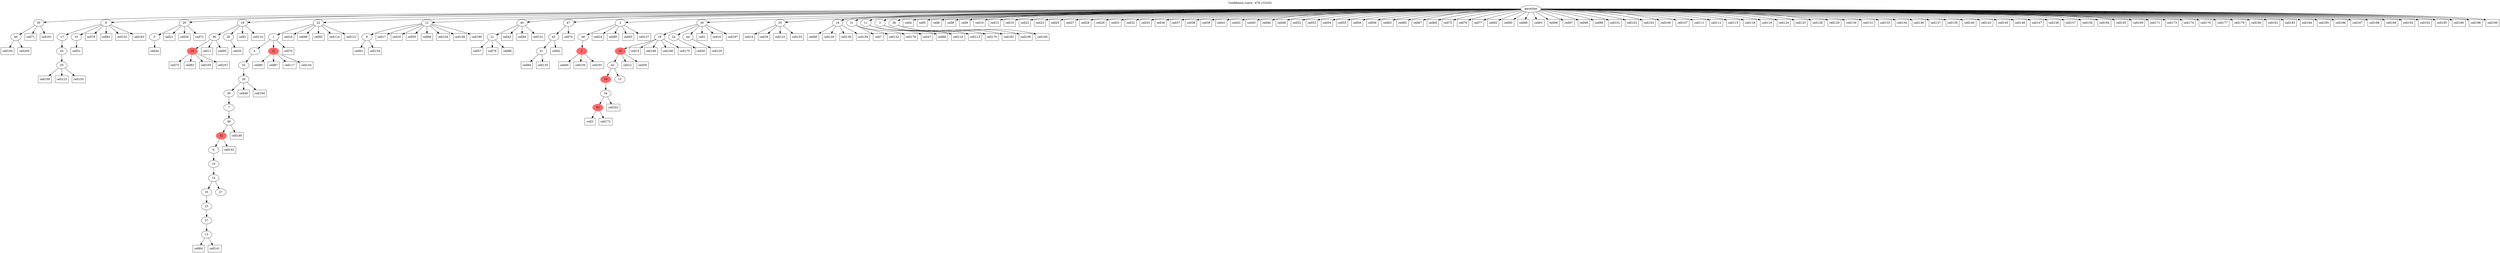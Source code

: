 digraph g {
	"56" -> "57";
	"57" [label="46"];
	"52" -> "53";
	"53" [label="20"];
	"51" -> "52";
	"52" [label="45"];
	"50" -> "51";
	"51" [label="17"];
	"50" -> "54";
	"54" [label="33"];
	"48" -> "49";
	"49" [label="5"];
	"45" -> "46";
	"46" [color=indianred1, style=filled, label="19"];
	"44" -> "45";
	"45" [label="36"];
	"44" -> "47";
	"47" [label="26"];
	"39" -> "40";
	"40" [label="13"];
	"38" -> "39";
	"39" [label="37"];
	"37" -> "38";
	"38" [label="23"];
	"36" -> "37";
	"37" [label="35"];
	"36" -> "41";
	"41" [label="27"];
	"35" -> "36";
	"36" [label="14"];
	"34" -> "35";
	"35" [label="10"];
	"33" -> "34";
	"34" [label="6"];
	"32" -> "33";
	"33" [color=indianred1, style=filled, label="32"];
	"31" -> "32";
	"32" [label="49"];
	"30" -> "31";
	"31" [label="7"];
	"29" -> "30";
	"30" [label="39"];
	"28" -> "29";
	"29" [label="28"];
	"27" -> "28";
	"28" [label="32"];
	"26" -> "27";
	"27" [label="4"];
	"26" -> "42";
	"42" [color=indianred1, style=filled, label="22"];
	"25" -> "26";
	"26" [label="1"];
	"21" -> "22";
	"22" [label="9"];
	"18" -> "19";
	"19" [label="21"];
	"16" -> "17";
	"17" [label="41"];
	"15" -> "16";
	"16" [label="43"];
	"13" -> "14";
	"14" [color=indianred1, style=filled, label="2"];
	"12" -> "13";
	"13" [label="48"];
	"6" -> "7";
	"7" [color=indianred1, style=filled, label="42"];
	"5" -> "6";
	"6" [label="34"];
	"4" -> "5";
	"5" [color=indianred1, style=filled, label="18"];
	"4" -> "8";
	"8" [label="15"];
	"3" -> "4";
	"4" [label="42"];
	"2" -> "3";
	"3" [color=indianred1, style=filled, label="30"];
	"1" -> "2";
	"2" [label="18"];
	"1" -> "9";
	"9" [label="24"];
	"1" -> "10";
	"10" [label="44"];
	"0" -> "1";
	"1" [label="30"];
	"0" -> "11";
	"11" [label="25"];
	"0" -> "12";
	"12" [label="2"];
	"0" -> "15";
	"15" [label="47"];
	"0" -> "18";
	"18" [label="40"];
	"0" -> "20";
	"20" [label="16"];
	"0" -> "21";
	"21" [label="12"];
	"0" -> "23";
	"23" [label="31"];
	"0" -> "24";
	"24" [label="11"];
	"0" -> "25";
	"25" [label="22"];
	"0" -> "43";
	"43" [label="3"];
	"0" -> "44";
	"44" [label="19"];
	"0" -> "48";
	"48" [label="29"];
	"0" -> "50";
	"50" [label="8"];
	"0" -> "55";
	"55" [label="38"];
	"0" -> "56";
	"56" [label="50"];
	"0" [label="germline"];
	"1" -> "cell1";
	"cell1" [shape=box];
	"44" -> "cell2";
	"cell2" [shape=box];
	"7" -> "cell3";
	"cell3" [shape=box];
	"0" -> "cell4";
	"cell4" [shape=box];
	"0" -> "cell5";
	"cell5" [shape=box];
	"0" -> "cell6";
	"cell6" [shape=box];
	"23" -> "cell7";
	"cell7" [shape=box];
	"0" -> "cell8";
	"cell8" [shape=box];
	"0" -> "cell9";
	"cell9" [shape=box];
	"0" -> "cell10";
	"cell10" [shape=box];
	"45" -> "cell11";
	"cell11" [shape=box];
	"3" -> "cell12";
	"cell12" [shape=box];
	"0" -> "cell13";
	"cell13" [shape=box];
	"11" -> "cell14";
	"cell14" [shape=box];
	"2" -> "cell15";
	"cell15" [shape=box];
	"1" -> "cell16";
	"cell16" [shape=box];
	"21" -> "cell17";
	"cell17" [shape=box];
	"25" -> "cell18";
	"cell18" [shape=box];
	"0" -> "cell19";
	"cell19" [shape=box];
	"21" -> "cell20";
	"cell20" [shape=box];
	"48" -> "cell21";
	"cell21" [shape=box];
	"0" -> "cell22";
	"cell22" [shape=box];
	"0" -> "cell23";
	"cell23" [shape=box];
	"12" -> "cell24";
	"cell24" [shape=box];
	"0" -> "cell25";
	"cell25" [shape=box];
	"48" -> "cell26";
	"cell26" [shape=box];
	"0" -> "cell27";
	"cell27" [shape=box];
	"0" -> "cell28";
	"cell28" [shape=box];
	"0" -> "cell29";
	"cell29" [shape=box];
	"9" -> "cell30";
	"cell30" [shape=box];
	"0" -> "cell31";
	"cell31" [shape=box];
	"0" -> "cell32";
	"cell32" [shape=box];
	"0" -> "cell33";
	"cell33" [shape=box];
	"11" -> "cell34";
	"cell34" [shape=box];
	"47" -> "cell35";
	"cell35" [shape=box];
	"0" -> "cell36";
	"cell36" [shape=box];
	"0" -> "cell37";
	"cell37" [shape=box];
	"0" -> "cell38";
	"cell38" [shape=box];
	"0" -> "cell39";
	"cell39" [shape=box];
	"14" -> "cell40";
	"cell40" [shape=box];
	"0" -> "cell41";
	"cell41" [shape=box];
	"18" -> "cell42";
	"cell42" [shape=box];
	"0" -> "cell43";
	"cell43" [shape=box];
	"49" -> "cell44";
	"cell44" [shape=box];
	"0" -> "cell45";
	"cell45" [shape=box];
	"0" -> "cell46";
	"cell46" [shape=box];
	"24" -> "cell47";
	"cell47" [shape=box];
	"0" -> "cell48";
	"cell48" [shape=box];
	"29" -> "cell49";
	"cell49" [shape=box];
	"21" -> "cell50";
	"cell50" [shape=box];
	"54" -> "cell51";
	"cell51" [shape=box];
	"0" -> "cell52";
	"cell52" [shape=box];
	"0" -> "cell53";
	"cell53" [shape=box];
	"0" -> "cell54";
	"cell54" [shape=box];
	"0" -> "cell55";
	"cell55" [shape=box];
	"0" -> "cell56";
	"cell56" [shape=box];
	"19" -> "cell57";
	"cell57" [shape=box];
	"0" -> "cell58";
	"cell58" [shape=box];
	"3" -> "cell59";
	"cell59" [shape=box];
	"20" -> "cell60";
	"cell60" [shape=box];
	"22" -> "cell61";
	"cell61" [shape=box];
	"16" -> "cell62";
	"cell62" [shape=box];
	"0" -> "cell63";
	"cell63" [shape=box];
	"40" -> "cell64";
	"cell64" [shape=box];
	"0" -> "cell65";
	"cell65" [shape=box];
	"24" -> "cell66";
	"cell66" [shape=box];
	"0" -> "cell67";
	"cell67" [shape=box];
	"21" -> "cell68";
	"cell68" [shape=box];
	"0" -> "cell69";
	"cell69" [shape=box];
	"26" -> "cell70";
	"cell70" [shape=box];
	"56" -> "cell71";
	"cell71" [shape=box];
	"48" -> "cell72";
	"cell72" [shape=box];
	"46" -> "cell73";
	"cell73" [shape=box];
	"15" -> "cell74";
	"cell74" [shape=box];
	"0" -> "cell75";
	"cell75" [shape=box];
	"0" -> "cell76";
	"cell76" [shape=box];
	"0" -> "cell77";
	"cell77" [shape=box];
	"50" -> "cell78";
	"cell78" [shape=box];
	"19" -> "cell79";
	"cell79" [shape=box];
	"42" -> "cell80";
	"cell80" [shape=box];
	"50" -> "cell81";
	"cell81" [shape=box];
	"0" -> "cell82";
	"cell82" [shape=box];
	"46" -> "cell83";
	"cell83" [shape=box];
	"17" -> "cell84";
	"cell84" [shape=box];
	"0" -> "cell85";
	"cell85" [shape=box];
	"25" -> "cell86";
	"cell86" [shape=box];
	"42" -> "cell87";
	"cell87" [shape=box];
	"19" -> "cell88";
	"cell88" [shape=box];
	"0" -> "cell89";
	"cell89" [shape=box];
	"12" -> "cell90";
	"cell90" [shape=box];
	"0" -> "cell91";
	"cell91" [shape=box];
	"25" -> "cell92";
	"cell92" [shape=box];
	"12" -> "cell93";
	"cell93" [shape=box];
	"18" -> "cell94";
	"cell94" [shape=box];
	"45" -> "cell95";
	"cell95" [shape=box];
	"0" -> "cell96";
	"cell96" [shape=box];
	"0" -> "cell97";
	"cell97" [shape=box];
	"0" -> "cell98";
	"cell98" [shape=box];
	"0" -> "cell99";
	"cell99" [shape=box];
	"53" -> "cell100";
	"cell100" [shape=box];
	"0" -> "cell101";
	"cell101" [shape=box];
	"0" -> "cell102";
	"cell102" [shape=box];
	"0" -> "cell103";
	"cell103" [shape=box];
	"21" -> "cell104";
	"cell104" [shape=box];
	"46" -> "cell105";
	"cell105" [shape=box];
	"0" -> "cell106";
	"cell106" [shape=box];
	"0" -> "cell107";
	"cell107" [shape=box];
	"55" -> "cell108";
	"cell108" [shape=box];
	"57" -> "cell109";
	"cell109" [shape=box];
	"44" -> "cell110";
	"cell110" [shape=box];
	"0" -> "cell111";
	"cell111" [shape=box];
	"0" -> "cell112";
	"cell112" [shape=box];
	"43" -> "cell113";
	"cell113" [shape=box];
	"25" -> "cell114";
	"cell114" [shape=box];
	"0" -> "cell115";
	"cell115" [shape=box];
	"24" -> "cell116";
	"cell116" [shape=box];
	"42" -> "cell117";
	"cell117" [shape=box];
	"0" -> "cell118";
	"cell118" [shape=box];
	"0" -> "cell119";
	"cell119" [shape=box];
	"10" -> "cell120";
	"cell120" [shape=box];
	"25" -> "cell121";
	"cell121" [shape=box];
	"11" -> "cell122";
	"cell122" [shape=box];
	"53" -> "cell123";
	"cell123" [shape=box];
	"0" -> "cell124";
	"cell124" [shape=box];
	"0" -> "cell125";
	"cell125" [shape=box];
	"20" -> "cell126";
	"cell126" [shape=box];
	"12" -> "cell127";
	"cell127" [shape=box];
	"0" -> "cell128";
	"cell128" [shape=box];
	"0" -> "cell129";
	"cell129" [shape=box];
	"0" -> "cell130";
	"cell130" [shape=box];
	"0" -> "cell131";
	"cell131" [shape=box];
	"23" -> "cell132";
	"cell132" [shape=box];
	"0" -> "cell133";
	"cell133" [shape=box];
	"0" -> "cell134";
	"cell134" [shape=box];
	"17" -> "cell135";
	"cell135" [shape=box];
	"0" -> "cell136";
	"cell136" [shape=box];
	"0" -> "cell137";
	"cell137" [shape=box];
	"20" -> "cell138";
	"cell138" [shape=box];
	"0" -> "cell139";
	"cell139" [shape=box];
	"0" -> "cell140";
	"cell140" [shape=box];
	"40" -> "cell141";
	"cell141" [shape=box];
	"33" -> "cell142";
	"cell142" [shape=box];
	"0" -> "cell143";
	"cell143" [shape=box];
	"42" -> "cell144";
	"cell144" [shape=box];
	"0" -> "cell145";
	"cell145" [shape=box];
	"0" -> "cell146";
	"cell146" [shape=box];
	"0" -> "cell147";
	"cell147" [shape=box];
	"32" -> "cell148";
	"cell148" [shape=box];
	"21" -> "cell149";
	"cell149" [shape=box];
	"14" -> "cell150";
	"cell150" [shape=box];
	"18" -> "cell151";
	"cell151" [shape=box];
	"50" -> "cell152";
	"cell152" [shape=box];
	"11" -> "cell153";
	"cell153" [shape=box];
	"22" -> "cell154";
	"cell154" [shape=box];
	"53" -> "cell155";
	"cell155" [shape=box];
	"0" -> "cell156";
	"cell156" [shape=box];
	"0" -> "cell157";
	"cell157" [shape=box];
	"0" -> "cell158";
	"cell158" [shape=box];
	"20" -> "cell159";
	"cell159" [shape=box];
	"55" -> "cell160";
	"cell160" [shape=box];
	"56" -> "cell161";
	"cell161" [shape=box];
	"6" -> "cell162";
	"cell162" [shape=box];
	"50" -> "cell163";
	"cell163" [shape=box];
	"0" -> "cell164";
	"cell164" [shape=box];
	"0" -> "cell165";
	"cell165" [shape=box];
	"2" -> "cell166";
	"cell166" [shape=box];
	"46" -> "cell167";
	"cell167" [shape=box];
	"2" -> "cell168";
	"cell168" [shape=box];
	"0" -> "cell169";
	"cell169" [shape=box];
	"43" -> "cell170";
	"cell170" [shape=box];
	"0" -> "cell171";
	"cell171" [shape=box];
	"7" -> "cell172";
	"cell172" [shape=box];
	"0" -> "cell173";
	"cell173" [shape=box];
	"0" -> "cell174";
	"cell174" [shape=box];
	"2" -> "cell175";
	"cell175" [shape=box];
	"0" -> "cell176";
	"cell176" [shape=box];
	"0" -> "cell177";
	"cell177" [shape=box];
	"23" -> "cell178";
	"cell178" [shape=box];
	"0" -> "cell179";
	"cell179" [shape=box];
	"0" -> "cell180";
	"cell180" [shape=box];
	"0" -> "cell181";
	"cell181" [shape=box];
	"43" -> "cell182";
	"cell182" [shape=box];
	"0" -> "cell183";
	"cell183" [shape=box];
	"0" -> "cell184";
	"cell184" [shape=box];
	"0" -> "cell185";
	"cell185" [shape=box];
	"0" -> "cell186";
	"cell186" [shape=box];
	"0" -> "cell187";
	"cell187" [shape=box];
	"0" -> "cell188";
	"cell188" [shape=box];
	"0" -> "cell189";
	"cell189" [shape=box];
	"21" -> "cell190";
	"cell190" [shape=box];
	"14" -> "cell191";
	"cell191" [shape=box];
	"0" -> "cell192";
	"cell192" [shape=box];
	"0" -> "cell193";
	"cell193" [shape=box];
	"29" -> "cell194";
	"cell194" [shape=box];
	"0" -> "cell195";
	"cell195" [shape=box];
	"0" -> "cell196";
	"cell196" [shape=box];
	"1" -> "cell197";
	"cell197" [shape=box];
	"0" -> "cell198";
	"cell198" [shape=box];
	"0" -> "cell199";
	"cell199" [shape=box];
	"57" -> "cell200";
	"cell200" [shape=box];
	labelloc="t";
	label="Confidence score: -476.133243";
}
